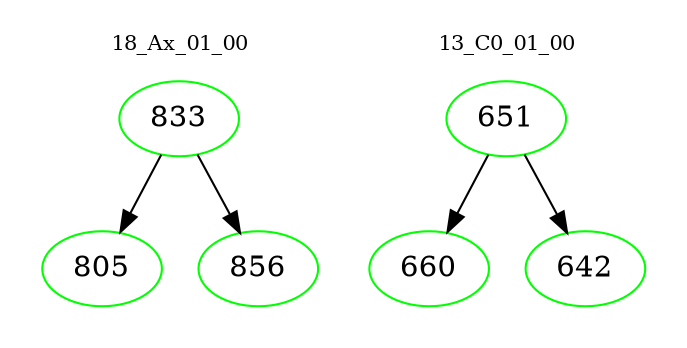 digraph{
subgraph cluster_0 {
color = white
label = "18_Ax_01_00";
fontsize=10;
T0_833 [label="833", color="green"]
T0_833 -> T0_805 [color="black"]
T0_805 [label="805", color="green"]
T0_833 -> T0_856 [color="black"]
T0_856 [label="856", color="green"]
}
subgraph cluster_1 {
color = white
label = "13_C0_01_00";
fontsize=10;
T1_651 [label="651", color="green"]
T1_651 -> T1_660 [color="black"]
T1_660 [label="660", color="green"]
T1_651 -> T1_642 [color="black"]
T1_642 [label="642", color="green"]
}
}
